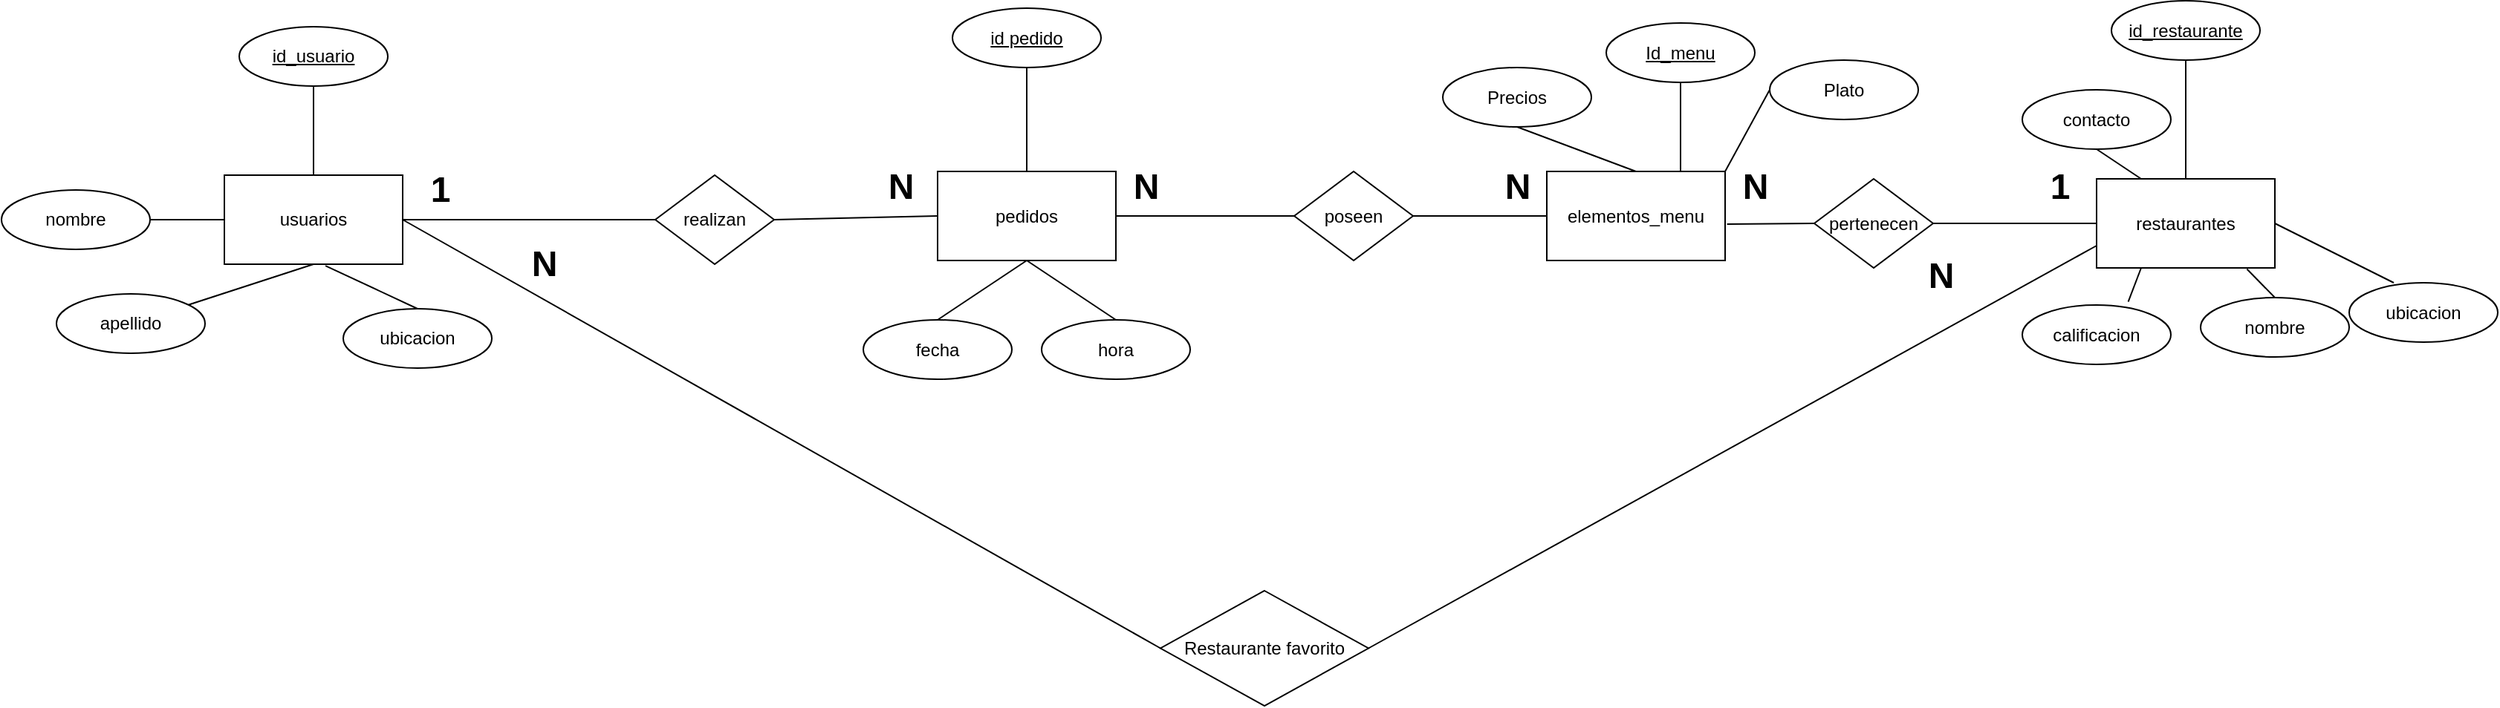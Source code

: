 <mxfile version="22.1.2" type="device">
  <diagram name="Página-1" id="69lvdPpOYTad8KI3pczr">
    <mxGraphModel dx="2261" dy="758" grid="1" gridSize="10" guides="1" tooltips="1" connect="1" arrows="1" fold="1" page="1" pageScale="1" pageWidth="827" pageHeight="1169" math="0" shadow="0">
      <root>
        <mxCell id="0" />
        <mxCell id="1" parent="0" />
        <mxCell id="L-yDfB0Obv-z19VKJ8iD-1" value="usuarios" style="rounded=0;whiteSpace=wrap;html=1;" parent="1" vertex="1">
          <mxGeometry x="-300" y="200" width="120" height="60" as="geometry" />
        </mxCell>
        <mxCell id="L-yDfB0Obv-z19VKJ8iD-2" value="restaurantes" style="rounded=0;whiteSpace=wrap;html=1;" parent="1" vertex="1">
          <mxGeometry x="960" y="202.5" width="120" height="60" as="geometry" />
        </mxCell>
        <mxCell id="L-yDfB0Obv-z19VKJ8iD-3" value="apellido" style="ellipse;whiteSpace=wrap;html=1;" parent="1" vertex="1">
          <mxGeometry x="-413" y="280" width="100" height="40" as="geometry" />
        </mxCell>
        <mxCell id="L-yDfB0Obv-z19VKJ8iD-5" value="&lt;u&gt;id_usuario&lt;/u&gt;" style="ellipse;whiteSpace=wrap;html=1;" parent="1" vertex="1">
          <mxGeometry x="-290" y="100" width="100" height="40" as="geometry" />
        </mxCell>
        <mxCell id="L-yDfB0Obv-z19VKJ8iD-7" value="" style="endArrow=none;html=1;rounded=0;entryX=0.5;entryY=1;entryDx=0;entryDy=0;exitX=0.5;exitY=0;exitDx=0;exitDy=0;" parent="1" source="L-yDfB0Obv-z19VKJ8iD-1" target="L-yDfB0Obv-z19VKJ8iD-5" edge="1">
          <mxGeometry width="50" height="50" relative="1" as="geometry">
            <mxPoint x="30" y="420" as="sourcePoint" />
            <mxPoint x="80" y="370" as="targetPoint" />
          </mxGeometry>
        </mxCell>
        <mxCell id="L-yDfB0Obv-z19VKJ8iD-8" value="" style="endArrow=none;html=1;rounded=0;entryX=0.5;entryY=1;entryDx=0;entryDy=0;" parent="1" source="L-yDfB0Obv-z19VKJ8iD-3" target="L-yDfB0Obv-z19VKJ8iD-1" edge="1">
          <mxGeometry width="50" height="50" relative="1" as="geometry">
            <mxPoint x="30" y="390" as="sourcePoint" />
            <mxPoint x="80" y="340" as="targetPoint" />
          </mxGeometry>
        </mxCell>
        <mxCell id="L-yDfB0Obv-z19VKJ8iD-10" value="ubicacion" style="ellipse;whiteSpace=wrap;html=1;" parent="1" vertex="1">
          <mxGeometry x="-220" y="290" width="100" height="40" as="geometry" />
        </mxCell>
        <mxCell id="L-yDfB0Obv-z19VKJ8iD-11" value="" style="endArrow=none;html=1;rounded=0;entryX=0.567;entryY=1.017;entryDx=0;entryDy=0;exitX=0.5;exitY=0;exitDx=0;exitDy=0;entryPerimeter=0;" parent="1" source="L-yDfB0Obv-z19VKJ8iD-10" target="L-yDfB0Obv-z19VKJ8iD-1" edge="1">
          <mxGeometry width="50" height="50" relative="1" as="geometry">
            <mxPoint x="30" y="390" as="sourcePoint" />
            <mxPoint x="80" y="340" as="targetPoint" />
          </mxGeometry>
        </mxCell>
        <mxCell id="L-yDfB0Obv-z19VKJ8iD-12" value="nombre" style="ellipse;whiteSpace=wrap;html=1;" parent="1" vertex="1">
          <mxGeometry x="-450" y="210" width="100" height="40" as="geometry" />
        </mxCell>
        <mxCell id="L-yDfB0Obv-z19VKJ8iD-13" value="" style="endArrow=none;html=1;rounded=0;entryX=1;entryY=0.5;entryDx=0;entryDy=0;exitX=0;exitY=0.5;exitDx=0;exitDy=0;" parent="1" source="L-yDfB0Obv-z19VKJ8iD-1" target="L-yDfB0Obv-z19VKJ8iD-12" edge="1">
          <mxGeometry width="50" height="50" relative="1" as="geometry">
            <mxPoint x="-310" y="230" as="sourcePoint" />
            <mxPoint x="80" y="340" as="targetPoint" />
          </mxGeometry>
        </mxCell>
        <mxCell id="L-yDfB0Obv-z19VKJ8iD-14" value="&lt;u&gt;id_restaurante&lt;/u&gt;" style="ellipse;whiteSpace=wrap;html=1;" parent="1" vertex="1">
          <mxGeometry x="970" y="82.5" width="100" height="40" as="geometry" />
        </mxCell>
        <mxCell id="L-yDfB0Obv-z19VKJ8iD-15" value="nombre" style="ellipse;whiteSpace=wrap;html=1;" parent="1" vertex="1">
          <mxGeometry x="1030" y="282.5" width="100" height="40" as="geometry" />
        </mxCell>
        <mxCell id="L-yDfB0Obv-z19VKJ8iD-19" value="elementos_menu" style="rounded=0;whiteSpace=wrap;html=1;" parent="1" vertex="1">
          <mxGeometry x="590" y="197.5" width="120" height="60" as="geometry" />
        </mxCell>
        <mxCell id="L-yDfB0Obv-z19VKJ8iD-22" value="" style="endArrow=none;html=1;rounded=0;exitX=0.5;exitY=0;exitDx=0;exitDy=0;entryX=0.843;entryY=1.012;entryDx=0;entryDy=0;entryPerimeter=0;" parent="1" target="L-yDfB0Obv-z19VKJ8iD-2" edge="1">
          <mxGeometry width="50" height="50" relative="1" as="geometry">
            <mxPoint x="1080" y="282.5" as="sourcePoint" />
            <mxPoint x="1050" y="272.5" as="targetPoint" />
          </mxGeometry>
        </mxCell>
        <mxCell id="L-yDfB0Obv-z19VKJ8iD-23" value="" style="endArrow=none;html=1;rounded=0;entryX=0.5;entryY=1;entryDx=0;entryDy=0;" parent="1" source="L-yDfB0Obv-z19VKJ8iD-2" target="L-yDfB0Obv-z19VKJ8iD-14" edge="1">
          <mxGeometry width="50" height="50" relative="1" as="geometry">
            <mxPoint x="1020" y="192.5" as="sourcePoint" />
            <mxPoint x="1060" y="342.5" as="targetPoint" />
          </mxGeometry>
        </mxCell>
        <mxCell id="L-yDfB0Obv-z19VKJ8iD-29" value="calificacion" style="ellipse;whiteSpace=wrap;html=1;" parent="1" vertex="1">
          <mxGeometry x="910" y="287.5" width="100" height="40" as="geometry" />
        </mxCell>
        <mxCell id="L-yDfB0Obv-z19VKJ8iD-30" value="" style="endArrow=none;html=1;rounded=0;exitX=0.713;exitY=0.071;exitDx=0;exitDy=0;exitPerimeter=0;entryX=0.25;entryY=1;entryDx=0;entryDy=0;" parent="1" target="L-yDfB0Obv-z19VKJ8iD-2" edge="1">
          <mxGeometry width="50" height="50" relative="1" as="geometry">
            <mxPoint x="981.3" y="285.34" as="sourcePoint" />
            <mxPoint x="990" y="272.5" as="targetPoint" />
          </mxGeometry>
        </mxCell>
        <mxCell id="L-yDfB0Obv-z19VKJ8iD-32" value="Precios" style="ellipse;whiteSpace=wrap;html=1;" parent="1" vertex="1">
          <mxGeometry x="520" y="127.5" width="100" height="40" as="geometry" />
        </mxCell>
        <mxCell id="L-yDfB0Obv-z19VKJ8iD-33" value="Plato" style="ellipse;whiteSpace=wrap;html=1;" parent="1" vertex="1">
          <mxGeometry x="740" y="122.5" width="100" height="40" as="geometry" />
        </mxCell>
        <mxCell id="L-yDfB0Obv-z19VKJ8iD-34" value="" style="endArrow=none;html=1;rounded=0;entryX=1;entryY=0;entryDx=0;entryDy=0;exitX=0;exitY=0.5;exitDx=0;exitDy=0;" parent="1" source="L-yDfB0Obv-z19VKJ8iD-33" target="L-yDfB0Obv-z19VKJ8iD-19" edge="1">
          <mxGeometry width="50" height="50" relative="1" as="geometry">
            <mxPoint x="400" y="357.5" as="sourcePoint" />
            <mxPoint x="450" y="307.5" as="targetPoint" />
          </mxGeometry>
        </mxCell>
        <mxCell id="L-yDfB0Obv-z19VKJ8iD-35" value="" style="endArrow=none;html=1;rounded=0;entryX=0.5;entryY=1;entryDx=0;entryDy=0;exitX=0.5;exitY=0;exitDx=0;exitDy=0;" parent="1" source="L-yDfB0Obv-z19VKJ8iD-19" target="L-yDfB0Obv-z19VKJ8iD-32" edge="1">
          <mxGeometry width="50" height="50" relative="1" as="geometry">
            <mxPoint x="400" y="357.5" as="sourcePoint" />
            <mxPoint x="450" y="307.5" as="targetPoint" />
          </mxGeometry>
        </mxCell>
        <mxCell id="L-yDfB0Obv-z19VKJ8iD-42" value="" style="endArrow=none;html=1;rounded=0;entryX=1;entryY=0.5;entryDx=0;entryDy=0;" parent="1" target="L-yDfB0Obv-z19VKJ8iD-2" edge="1">
          <mxGeometry width="50" height="50" relative="1" as="geometry">
            <mxPoint x="1160" y="272.5" as="sourcePoint" />
            <mxPoint x="1250" y="542.5" as="targetPoint" />
          </mxGeometry>
        </mxCell>
        <mxCell id="L-yDfB0Obv-z19VKJ8iD-44" value="" style="endArrow=none;html=1;rounded=0;entryX=1;entryY=0.5;entryDx=0;entryDy=0;exitX=0;exitY=0.5;exitDx=0;exitDy=0;" parent="1" source="L-yDfB0Obv-z19VKJ8iD-19" target="L-yDfB0Obv-z19VKJ8iD-43" edge="1">
          <mxGeometry width="50" height="50" relative="1" as="geometry">
            <mxPoint x="650" y="227.5" as="sourcePoint" />
            <mxPoint x="400" y="227.5" as="targetPoint" />
          </mxGeometry>
        </mxCell>
        <mxCell id="L-yDfB0Obv-z19VKJ8iD-43" value="poseen" style="rhombus;whiteSpace=wrap;html=1;" parent="1" vertex="1">
          <mxGeometry x="420" y="197.5" width="80" height="60" as="geometry" />
        </mxCell>
        <mxCell id="L-yDfB0Obv-z19VKJ8iD-53" value="" style="endArrow=none;html=1;rounded=0;entryX=0;entryY=0.5;entryDx=0;entryDy=0;exitX=1;exitY=0.5;exitDx=0;exitDy=0;" parent="1" source="L-yDfB0Obv-z19VKJ8iD-55" target="L-yDfB0Obv-z19VKJ8iD-46" edge="1">
          <mxGeometry width="50" height="50" relative="1" as="geometry">
            <mxPoint x="-110" y="230" as="sourcePoint" />
            <mxPoint x="320" y="230" as="targetPoint" />
          </mxGeometry>
        </mxCell>
        <mxCell id="L-yDfB0Obv-z19VKJ8iD-46" value="pedidos" style="rounded=0;whiteSpace=wrap;html=1;" parent="1" vertex="1">
          <mxGeometry x="180" y="197.5" width="120" height="60" as="geometry" />
        </mxCell>
        <mxCell id="L-yDfB0Obv-z19VKJ8iD-56" value="" style="endArrow=none;html=1;rounded=0;entryX=0;entryY=0.5;entryDx=0;entryDy=0;exitX=1;exitY=0.5;exitDx=0;exitDy=0;" parent="1" source="L-yDfB0Obv-z19VKJ8iD-1" target="L-yDfB0Obv-z19VKJ8iD-55" edge="1">
          <mxGeometry width="50" height="50" relative="1" as="geometry">
            <mxPoint x="-180" y="230" as="sourcePoint" />
            <mxPoint x="-10" y="230" as="targetPoint" />
          </mxGeometry>
        </mxCell>
        <mxCell id="L-yDfB0Obv-z19VKJ8iD-55" value="realizan" style="rhombus;whiteSpace=wrap;html=1;" parent="1" vertex="1">
          <mxGeometry x="-10" y="200" width="80" height="60" as="geometry" />
        </mxCell>
        <mxCell id="L-yDfB0Obv-z19VKJ8iD-57" value="&lt;u&gt;id pedido&lt;br&gt;&lt;/u&gt;" style="ellipse;whiteSpace=wrap;html=1;" parent="1" vertex="1">
          <mxGeometry x="190" y="87.5" width="100" height="40" as="geometry" />
        </mxCell>
        <mxCell id="L-yDfB0Obv-z19VKJ8iD-58" value="fecha" style="ellipse;whiteSpace=wrap;html=1;" parent="1" vertex="1">
          <mxGeometry x="130" y="297.5" width="100" height="40" as="geometry" />
        </mxCell>
        <mxCell id="L-yDfB0Obv-z19VKJ8iD-60" value="" style="endArrow=none;html=1;rounded=0;entryX=0.5;entryY=1;entryDx=0;entryDy=0;exitX=0.5;exitY=0;exitDx=0;exitDy=0;" parent="1" source="L-yDfB0Obv-z19VKJ8iD-46" target="L-yDfB0Obv-z19VKJ8iD-57" edge="1">
          <mxGeometry width="50" height="50" relative="1" as="geometry">
            <mxPoint x="400" y="387.5" as="sourcePoint" />
            <mxPoint x="450" y="337.5" as="targetPoint" />
          </mxGeometry>
        </mxCell>
        <mxCell id="L-yDfB0Obv-z19VKJ8iD-61" value="" style="endArrow=none;html=1;rounded=0;entryX=0.5;entryY=1;entryDx=0;entryDy=0;exitX=0.5;exitY=0;exitDx=0;exitDy=0;" parent="1" target="L-yDfB0Obv-z19VKJ8iD-46" edge="1">
          <mxGeometry width="50" height="50" relative="1" as="geometry">
            <mxPoint x="180" y="297.5" as="sourcePoint" />
            <mxPoint x="450" y="337.5" as="targetPoint" />
          </mxGeometry>
        </mxCell>
        <mxCell id="f3Xr8I6jHueGZ5QbluTP-1" value="contacto" style="ellipse;whiteSpace=wrap;html=1;" parent="1" vertex="1">
          <mxGeometry x="910" y="142.5" width="100" height="40" as="geometry" />
        </mxCell>
        <mxCell id="f3Xr8I6jHueGZ5QbluTP-5" value="" style="endArrow=none;html=1;rounded=0;entryX=0.5;entryY=1;entryDx=0;entryDy=0;exitX=0.25;exitY=0;exitDx=0;exitDy=0;" parent="1" source="L-yDfB0Obv-z19VKJ8iD-2" target="f3Xr8I6jHueGZ5QbluTP-1" edge="1">
          <mxGeometry width="50" height="50" relative="1" as="geometry">
            <mxPoint x="900" y="422.5" as="sourcePoint" />
            <mxPoint x="950" y="372.5" as="targetPoint" />
          </mxGeometry>
        </mxCell>
        <mxCell id="f3Xr8I6jHueGZ5QbluTP-6" value="&lt;u&gt;Id_menu&lt;/u&gt;" style="ellipse;whiteSpace=wrap;html=1;" parent="1" vertex="1">
          <mxGeometry x="630" y="97.5" width="100" height="40" as="geometry" />
        </mxCell>
        <mxCell id="f3Xr8I6jHueGZ5QbluTP-7" value="" style="endArrow=none;html=1;rounded=0;exitX=0.75;exitY=0;exitDx=0;exitDy=0;entryX=0.5;entryY=1;entryDx=0;entryDy=0;" parent="1" source="L-yDfB0Obv-z19VKJ8iD-19" target="f3Xr8I6jHueGZ5QbluTP-6" edge="1">
          <mxGeometry width="50" height="50" relative="1" as="geometry">
            <mxPoint x="340" y="417.5" as="sourcePoint" />
            <mxPoint x="680" y="147.5" as="targetPoint" />
          </mxGeometry>
        </mxCell>
        <mxCell id="f3Xr8I6jHueGZ5QbluTP-9" value="1" style="text;strokeColor=none;fillColor=none;html=1;fontSize=24;fontStyle=1;verticalAlign=middle;align=center;" parent="1" vertex="1">
          <mxGeometry x="-180" y="190" width="50" height="40" as="geometry" />
        </mxCell>
        <mxCell id="f3Xr8I6jHueGZ5QbluTP-10" value="N" style="text;strokeColor=none;fillColor=none;html=1;fontSize=24;fontStyle=1;verticalAlign=middle;align=center;" parent="1" vertex="1">
          <mxGeometry x="130" y="187.5" width="50" height="40" as="geometry" />
        </mxCell>
        <mxCell id="f3Xr8I6jHueGZ5QbluTP-11" value="N" style="text;strokeColor=none;fillColor=none;html=1;fontSize=24;fontStyle=1;verticalAlign=middle;align=center;" parent="1" vertex="1">
          <mxGeometry x="300" y="187.5" width="40" height="40" as="geometry" />
        </mxCell>
        <mxCell id="f3Xr8I6jHueGZ5QbluTP-12" value="N" style="text;strokeColor=none;fillColor=none;html=1;fontSize=24;fontStyle=1;verticalAlign=middle;align=center;" parent="1" vertex="1">
          <mxGeometry x="710" y="187.5" width="40" height="40" as="geometry" />
        </mxCell>
        <mxCell id="f3Xr8I6jHueGZ5QbluTP-13" value="N" style="text;strokeColor=none;fillColor=none;html=1;fontSize=24;fontStyle=1;verticalAlign=middle;align=center;" parent="1" vertex="1">
          <mxGeometry x="550" y="187.5" width="40" height="40" as="geometry" />
        </mxCell>
        <mxCell id="f3Xr8I6jHueGZ5QbluTP-14" value="1" style="text;strokeColor=none;fillColor=none;html=1;fontSize=24;fontStyle=1;verticalAlign=middle;align=center;" parent="1" vertex="1">
          <mxGeometry x="910" y="187.5" width="50" height="40" as="geometry" />
        </mxCell>
        <mxCell id="81QTvzQ_yg4JNLgqBm3B-2" value="hora" style="ellipse;whiteSpace=wrap;html=1;" parent="1" vertex="1">
          <mxGeometry x="250" y="297.5" width="100" height="40" as="geometry" />
        </mxCell>
        <mxCell id="81QTvzQ_yg4JNLgqBm3B-5" value="" style="endArrow=none;html=1;rounded=0;entryX=0.5;entryY=1;entryDx=0;entryDy=0;exitX=0.5;exitY=0;exitDx=0;exitDy=0;" parent="1" source="81QTvzQ_yg4JNLgqBm3B-2" target="L-yDfB0Obv-z19VKJ8iD-46" edge="1">
          <mxGeometry width="50" height="50" relative="1" as="geometry">
            <mxPoint x="330" y="427.5" as="sourcePoint" />
            <mxPoint x="380" y="377.5" as="targetPoint" />
          </mxGeometry>
        </mxCell>
        <mxCell id="02MchKj46W4-_6i6ERYP-5" value="ubicacion" style="ellipse;whiteSpace=wrap;html=1;" parent="1" vertex="1">
          <mxGeometry x="1130" y="272.5" width="100" height="40" as="geometry" />
        </mxCell>
        <mxCell id="05SQMcFdeSqN8e0hObWV-1" value="" style="endArrow=none;html=1;rounded=0;entryX=0;entryY=0.5;entryDx=0;entryDy=0;exitX=0;exitY=1;exitDx=0;exitDy=0;" parent="1" source="f3Xr8I6jHueGZ5QbluTP-11" target="L-yDfB0Obv-z19VKJ8iD-43" edge="1">
          <mxGeometry width="50" height="50" relative="1" as="geometry">
            <mxPoint x="490" y="347.5" as="sourcePoint" />
            <mxPoint x="540" y="297.5" as="targetPoint" />
          </mxGeometry>
        </mxCell>
        <mxCell id="05SQMcFdeSqN8e0hObWV-2" value="" style="endArrow=none;html=1;rounded=0;entryX=0;entryY=0.5;entryDx=0;entryDy=0;exitX=1;exitY=0.5;exitDx=0;exitDy=0;" parent="1" source="05SQMcFdeSqN8e0hObWV-4" target="L-yDfB0Obv-z19VKJ8iD-2" edge="1">
          <mxGeometry width="50" height="50" relative="1" as="geometry">
            <mxPoint x="950" y="347.5" as="sourcePoint" />
            <mxPoint x="1000" y="297.5" as="targetPoint" />
          </mxGeometry>
        </mxCell>
        <mxCell id="05SQMcFdeSqN8e0hObWV-7" value="" style="endArrow=none;html=1;rounded=0;exitX=1;exitY=0.5;exitDx=0;exitDy=0;entryX=0;entryY=0.75;entryDx=0;entryDy=0;" parent="1" source="05SQMcFdeSqN8e0hObWV-8" target="L-yDfB0Obv-z19VKJ8iD-2" edge="1">
          <mxGeometry width="50" height="50" relative="1" as="geometry">
            <mxPoint x="380" y="370" as="sourcePoint" />
            <mxPoint x="140" y="500" as="targetPoint" />
          </mxGeometry>
        </mxCell>
        <mxCell id="05SQMcFdeSqN8e0hObWV-9" value="N" style="text;strokeColor=none;fillColor=none;html=1;fontSize=24;fontStyle=1;verticalAlign=middle;align=center;" parent="1" vertex="1">
          <mxGeometry x="-110" y="240" width="50" height="40" as="geometry" />
        </mxCell>
        <mxCell id="05SQMcFdeSqN8e0hObWV-10" value="N" style="text;strokeColor=none;fillColor=none;html=1;fontSize=24;fontStyle=1;verticalAlign=middle;align=center;" parent="1" vertex="1">
          <mxGeometry x="830" y="247.5" width="50" height="40" as="geometry" />
        </mxCell>
        <mxCell id="4HY8sezpFOJDsekjU98Z-1" value="" style="endArrow=none;html=1;rounded=0;exitX=1;exitY=0.5;exitDx=0;exitDy=0;entryX=0;entryY=0.5;entryDx=0;entryDy=0;" edge="1" parent="1" source="L-yDfB0Obv-z19VKJ8iD-1" target="05SQMcFdeSqN8e0hObWV-8">
          <mxGeometry width="50" height="50" relative="1" as="geometry">
            <mxPoint x="-180" y="230" as="sourcePoint" />
            <mxPoint x="140" y="500" as="targetPoint" />
          </mxGeometry>
        </mxCell>
        <mxCell id="05SQMcFdeSqN8e0hObWV-8" value="Restaurante favorito" style="rhombus;whiteSpace=wrap;html=1;" parent="1" vertex="1">
          <mxGeometry x="330" y="480" width="140" height="77.5" as="geometry" />
        </mxCell>
        <mxCell id="4HY8sezpFOJDsekjU98Z-6" value="" style="endArrow=none;html=1;rounded=0;entryX=0;entryY=0.5;entryDx=0;entryDy=0;exitX=1.011;exitY=0.592;exitDx=0;exitDy=0;exitPerimeter=0;" edge="1" parent="1" source="L-yDfB0Obv-z19VKJ8iD-19" target="05SQMcFdeSqN8e0hObWV-4">
          <mxGeometry width="50" height="50" relative="1" as="geometry">
            <mxPoint x="711" y="233" as="sourcePoint" />
            <mxPoint x="960" y="233" as="targetPoint" />
          </mxGeometry>
        </mxCell>
        <mxCell id="05SQMcFdeSqN8e0hObWV-4" value="pertenecen" style="rhombus;whiteSpace=wrap;html=1;" parent="1" vertex="1">
          <mxGeometry x="770" y="202.5" width="80" height="60" as="geometry" />
        </mxCell>
      </root>
    </mxGraphModel>
  </diagram>
</mxfile>
